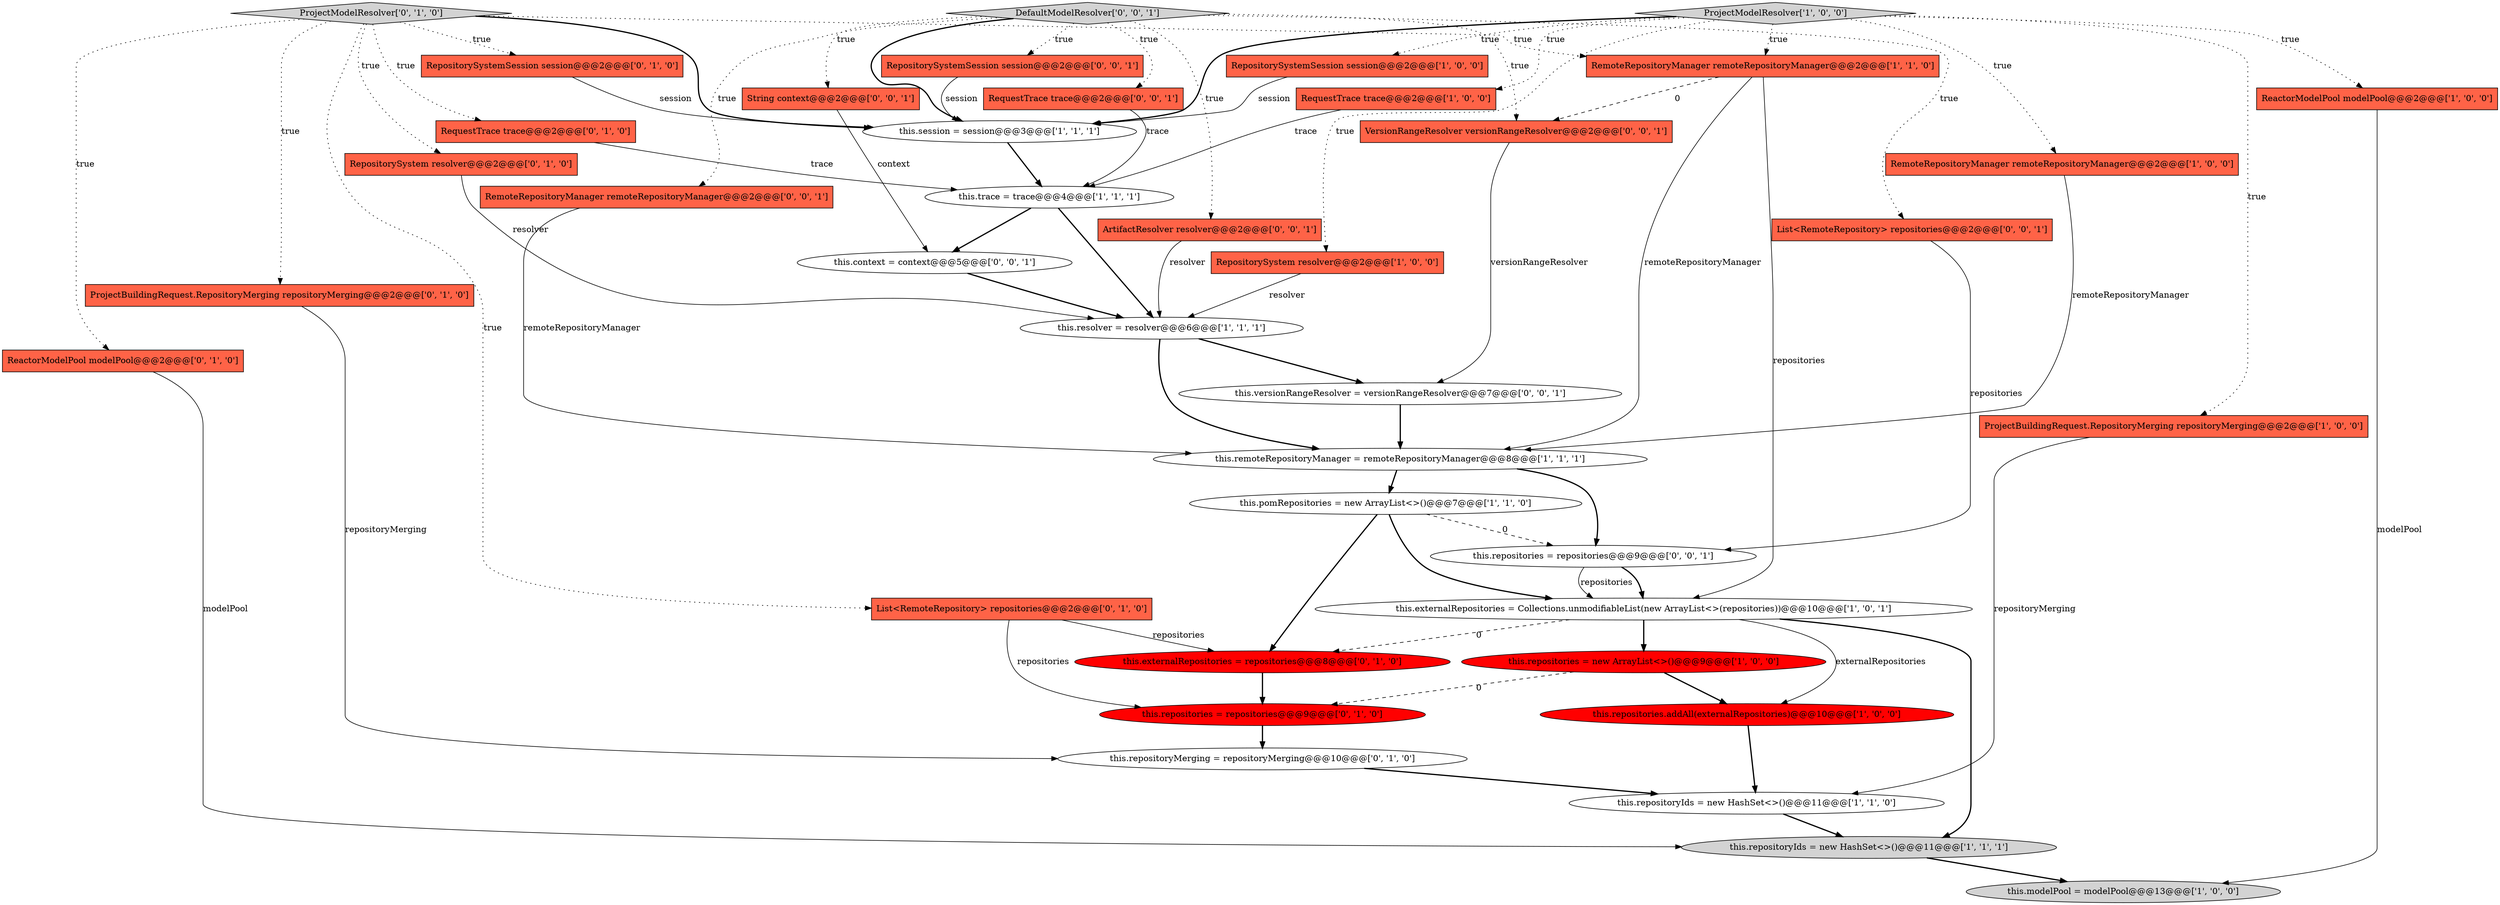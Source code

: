 digraph {
24 [style = filled, label = "this.externalRepositories = repositories@@@8@@@['0', '1', '0']", fillcolor = red, shape = ellipse image = "AAA1AAABBB2BBB"];
0 [style = filled, label = "RemoteRepositoryManager remoteRepositoryManager@@@2@@@['1', '0', '0']", fillcolor = tomato, shape = box image = "AAA0AAABBB1BBB"];
13 [style = filled, label = "this.externalRepositories = Collections.unmodifiableList(new ArrayList<>(repositories))@@@10@@@['1', '0', '1']", fillcolor = white, shape = ellipse image = "AAA0AAABBB1BBB"];
32 [style = filled, label = "List<RemoteRepository> repositories@@@2@@@['0', '0', '1']", fillcolor = tomato, shape = box image = "AAA0AAABBB3BBB"];
29 [style = filled, label = "RepositorySystemSession session@@@2@@@['0', '0', '1']", fillcolor = tomato, shape = box image = "AAA0AAABBB3BBB"];
10 [style = filled, label = "ProjectBuildingRequest.RepositoryMerging repositoryMerging@@@2@@@['1', '0', '0']", fillcolor = tomato, shape = box image = "AAA0AAABBB1BBB"];
30 [style = filled, label = "String context@@@2@@@['0', '0', '1']", fillcolor = tomato, shape = box image = "AAA0AAABBB3BBB"];
16 [style = filled, label = "this.repositories = new ArrayList<>()@@@9@@@['1', '0', '0']", fillcolor = red, shape = ellipse image = "AAA1AAABBB1BBB"];
7 [style = filled, label = "this.repositories.addAll(externalRepositories)@@@10@@@['1', '0', '0']", fillcolor = red, shape = ellipse image = "AAA1AAABBB1BBB"];
8 [style = filled, label = "ReactorModelPool modelPool@@@2@@@['1', '0', '0']", fillcolor = tomato, shape = box image = "AAA0AAABBB1BBB"];
35 [style = filled, label = "DefaultModelResolver['0', '0', '1']", fillcolor = lightgray, shape = diamond image = "AAA0AAABBB3BBB"];
19 [style = filled, label = "ProjectBuildingRequest.RepositoryMerging repositoryMerging@@@2@@@['0', '1', '0']", fillcolor = tomato, shape = box image = "AAA0AAABBB2BBB"];
36 [style = filled, label = "this.context = context@@@5@@@['0', '0', '1']", fillcolor = white, shape = ellipse image = "AAA0AAABBB3BBB"];
26 [style = filled, label = "RepositorySystemSession session@@@2@@@['0', '1', '0']", fillcolor = tomato, shape = box image = "AAA0AAABBB2BBB"];
21 [style = filled, label = "RepositorySystem resolver@@@2@@@['0', '1', '0']", fillcolor = tomato, shape = box image = "AAA0AAABBB2BBB"];
4 [style = filled, label = "RequestTrace trace@@@2@@@['1', '0', '0']", fillcolor = tomato, shape = box image = "AAA0AAABBB1BBB"];
12 [style = filled, label = "this.session = session@@@3@@@['1', '1', '1']", fillcolor = white, shape = ellipse image = "AAA0AAABBB1BBB"];
14 [style = filled, label = "this.repositoryIds = new HashSet<>()@@@11@@@['1', '1', '1']", fillcolor = lightgray, shape = ellipse image = "AAA0AAABBB1BBB"];
6 [style = filled, label = "this.resolver = resolver@@@6@@@['1', '1', '1']", fillcolor = white, shape = ellipse image = "AAA0AAABBB1BBB"];
20 [style = filled, label = "RequestTrace trace@@@2@@@['0', '1', '0']", fillcolor = tomato, shape = box image = "AAA0AAABBB2BBB"];
3 [style = filled, label = "RepositorySystemSession session@@@2@@@['1', '0', '0']", fillcolor = tomato, shape = box image = "AAA0AAABBB1BBB"];
28 [style = filled, label = "ProjectModelResolver['0', '1', '0']", fillcolor = lightgray, shape = diamond image = "AAA0AAABBB2BBB"];
11 [style = filled, label = "this.repositoryIds = new HashSet<>()@@@11@@@['1', '1', '0']", fillcolor = white, shape = ellipse image = "AAA0AAABBB1BBB"];
17 [style = filled, label = "this.modelPool = modelPool@@@13@@@['1', '0', '0']", fillcolor = lightgray, shape = ellipse image = "AAA0AAABBB1BBB"];
27 [style = filled, label = "this.repositories = repositories@@@9@@@['0', '1', '0']", fillcolor = red, shape = ellipse image = "AAA1AAABBB2BBB"];
23 [style = filled, label = "List<RemoteRepository> repositories@@@2@@@['0', '1', '0']", fillcolor = tomato, shape = box image = "AAA0AAABBB2BBB"];
18 [style = filled, label = "RemoteRepositoryManager remoteRepositoryManager@@@2@@@['1', '1', '0']", fillcolor = tomato, shape = box image = "AAA0AAABBB1BBB"];
37 [style = filled, label = "RequestTrace trace@@@2@@@['0', '0', '1']", fillcolor = tomato, shape = box image = "AAA0AAABBB3BBB"];
5 [style = filled, label = "this.trace = trace@@@4@@@['1', '1', '1']", fillcolor = white, shape = ellipse image = "AAA0AAABBB1BBB"];
25 [style = filled, label = "this.repositoryMerging = repositoryMerging@@@10@@@['0', '1', '0']", fillcolor = white, shape = ellipse image = "AAA0AAABBB2BBB"];
9 [style = filled, label = "ProjectModelResolver['1', '0', '0']", fillcolor = lightgray, shape = diamond image = "AAA0AAABBB1BBB"];
1 [style = filled, label = "this.remoteRepositoryManager = remoteRepositoryManager@@@8@@@['1', '1', '1']", fillcolor = white, shape = ellipse image = "AAA0AAABBB1BBB"];
39 [style = filled, label = "this.repositories = repositories@@@9@@@['0', '0', '1']", fillcolor = white, shape = ellipse image = "AAA0AAABBB3BBB"];
22 [style = filled, label = "ReactorModelPool modelPool@@@2@@@['0', '1', '0']", fillcolor = tomato, shape = box image = "AAA0AAABBB2BBB"];
31 [style = filled, label = "this.versionRangeResolver = versionRangeResolver@@@7@@@['0', '0', '1']", fillcolor = white, shape = ellipse image = "AAA0AAABBB3BBB"];
33 [style = filled, label = "RemoteRepositoryManager remoteRepositoryManager@@@2@@@['0', '0', '1']", fillcolor = tomato, shape = box image = "AAA0AAABBB3BBB"];
38 [style = filled, label = "VersionRangeResolver versionRangeResolver@@@2@@@['0', '0', '1']", fillcolor = tomato, shape = box image = "AAA0AAABBB3BBB"];
15 [style = filled, label = "RepositorySystem resolver@@@2@@@['1', '0', '0']", fillcolor = tomato, shape = box image = "AAA0AAABBB1BBB"];
2 [style = filled, label = "this.pomRepositories = new ArrayList<>()@@@7@@@['1', '1', '0']", fillcolor = white, shape = ellipse image = "AAA0AAABBB1BBB"];
34 [style = filled, label = "ArtifactResolver resolver@@@2@@@['0', '0', '1']", fillcolor = tomato, shape = box image = "AAA0AAABBB3BBB"];
1->39 [style = bold, label=""];
36->6 [style = bold, label=""];
35->29 [style = dotted, label="true"];
7->11 [style = bold, label=""];
9->0 [style = dotted, label="true"];
12->5 [style = bold, label=""];
11->14 [style = bold, label=""];
28->21 [style = dotted, label="true"];
16->27 [style = dashed, label="0"];
23->24 [style = solid, label="repositories"];
39->13 [style = bold, label=""];
0->1 [style = solid, label="remoteRepositoryManager"];
23->27 [style = solid, label="repositories"];
28->20 [style = dotted, label="true"];
16->7 [style = bold, label=""];
21->6 [style = solid, label="resolver"];
10->11 [style = solid, label="repositoryMerging"];
35->38 [style = dotted, label="true"];
14->17 [style = bold, label=""];
8->17 [style = solid, label="modelPool"];
31->1 [style = bold, label=""];
28->19 [style = dotted, label="true"];
28->12 [style = bold, label=""];
35->33 [style = dotted, label="true"];
33->1 [style = solid, label="remoteRepositoryManager"];
18->38 [style = dashed, label="0"];
22->14 [style = solid, label="modelPool"];
13->16 [style = bold, label=""];
18->13 [style = solid, label="repositories"];
35->30 [style = dotted, label="true"];
35->32 [style = dotted, label="true"];
32->39 [style = solid, label="repositories"];
2->13 [style = bold, label=""];
18->1 [style = solid, label="remoteRepositoryManager"];
9->8 [style = dotted, label="true"];
6->1 [style = bold, label=""];
4->5 [style = solid, label="trace"];
19->25 [style = solid, label="repositoryMerging"];
38->31 [style = solid, label="versionRangeResolver"];
13->24 [style = dashed, label="0"];
34->6 [style = solid, label="resolver"];
6->31 [style = bold, label=""];
5->6 [style = bold, label=""];
39->13 [style = solid, label="repositories"];
25->11 [style = bold, label=""];
26->12 [style = solid, label="session"];
28->26 [style = dotted, label="true"];
20->5 [style = solid, label="trace"];
28->18 [style = dotted, label="true"];
15->6 [style = solid, label="resolver"];
2->39 [style = dashed, label="0"];
30->36 [style = solid, label="context"];
28->22 [style = dotted, label="true"];
3->12 [style = solid, label="session"];
9->4 [style = dotted, label="true"];
37->5 [style = solid, label="trace"];
9->18 [style = dotted, label="true"];
28->23 [style = dotted, label="true"];
35->34 [style = dotted, label="true"];
9->15 [style = dotted, label="true"];
1->2 [style = bold, label=""];
35->37 [style = dotted, label="true"];
9->12 [style = bold, label=""];
2->24 [style = bold, label=""];
9->10 [style = dotted, label="true"];
13->7 [style = solid, label="externalRepositories"];
5->36 [style = bold, label=""];
13->14 [style = bold, label=""];
24->27 [style = bold, label=""];
27->25 [style = bold, label=""];
9->3 [style = dotted, label="true"];
35->12 [style = bold, label=""];
29->12 [style = solid, label="session"];
}
